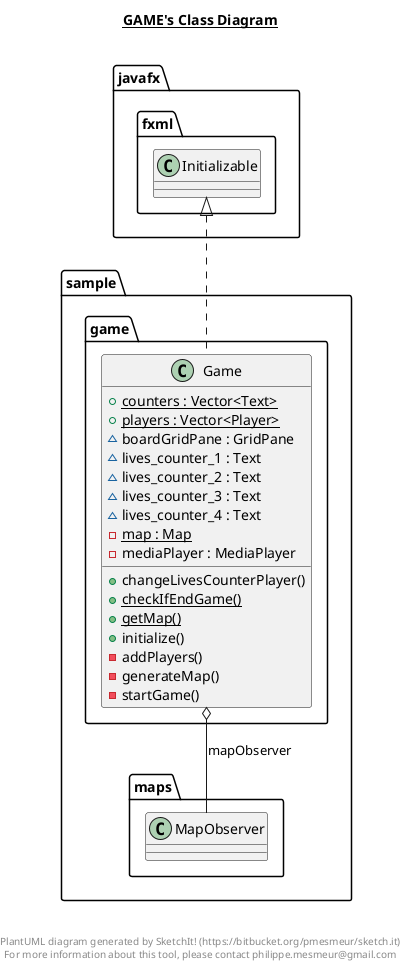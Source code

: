 @startuml

title __GAME's Class Diagram__\n

  namespace sample.game {
    class sample.game.Game {
        {static} + counters : Vector<Text>
        {static} + players : Vector<Player>
        ~ boardGridPane : GridPane
        ~ lives_counter_1 : Text
        ~ lives_counter_2 : Text
        ~ lives_counter_3 : Text
        ~ lives_counter_4 : Text
        {static} - map : Map
        - mediaPlayer : MediaPlayer
        + changeLivesCounterPlayer()
        {static} + checkIfEndGame()
        {static} + getMap()
        + initialize()
        - addPlayers()
        - generateMap()
        - startGame()
    }
  }
  

  sample.game.Game .up.|> javafx.fxml.Initializable
  sample.game.Game o-- sample.maps.MapObserver : mapObserver


right footer


PlantUML diagram generated by SketchIt! (https://bitbucket.org/pmesmeur/sketch.it)
For more information about this tool, please contact philippe.mesmeur@gmail.com
endfooter

@enduml
